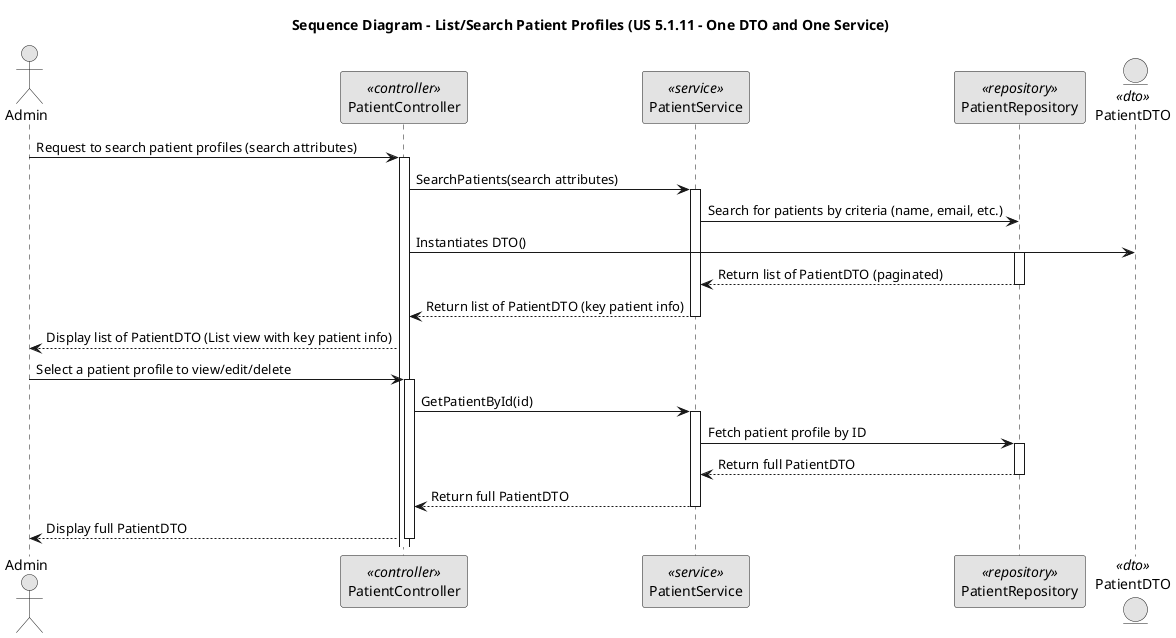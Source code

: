 @startuml
skinparam monochrome true
skinparam packageStyle rectangle
skinparam shadowing false

title Sequence Diagram - List/Search Patient Profiles (US 5.1.11 - One DTO and One Service)

actor "Admin" as Admin
participant "PatientController" as Controller <<controller>>
participant "PatientService" as Service <<service>>
participant "PatientRepository" as Repo <<repository>>
entity "PatientDTO" as PatientDTO <<dto>>

Admin -> Controller: Request to search patient profiles (search attributes)
activate Controller

    Controller -> Service: SearchPatients(search attributes)
    activate Service

        Service -> Repo: Search for patients by criteria (name, email, etc.)
        Controller -> PatientDTO : Instantiates DTO()
        activate Repo
        Repo --> Service: Return list of PatientDTO (paginated)
        deactivate Repo

    Service --> Controller: Return list of PatientDTO (key patient info)
    deactivate Service

Controller --> Admin: Display list of PatientDTO (List view with key patient info)

Admin -> Controller: Select a patient profile to view/edit/delete
activate Controller

    Controller -> Service: GetPatientById(id)
    activate Service

        Service -> Repo: Fetch patient profile by ID
        activate Repo
        Repo --> Service: Return full PatientDTO
        deactivate Repo

    Service --> Controller: Return full PatientDTO
    deactivate Service

Controller --> Admin: Display full PatientDTO
deactivate Controller

@enduml
